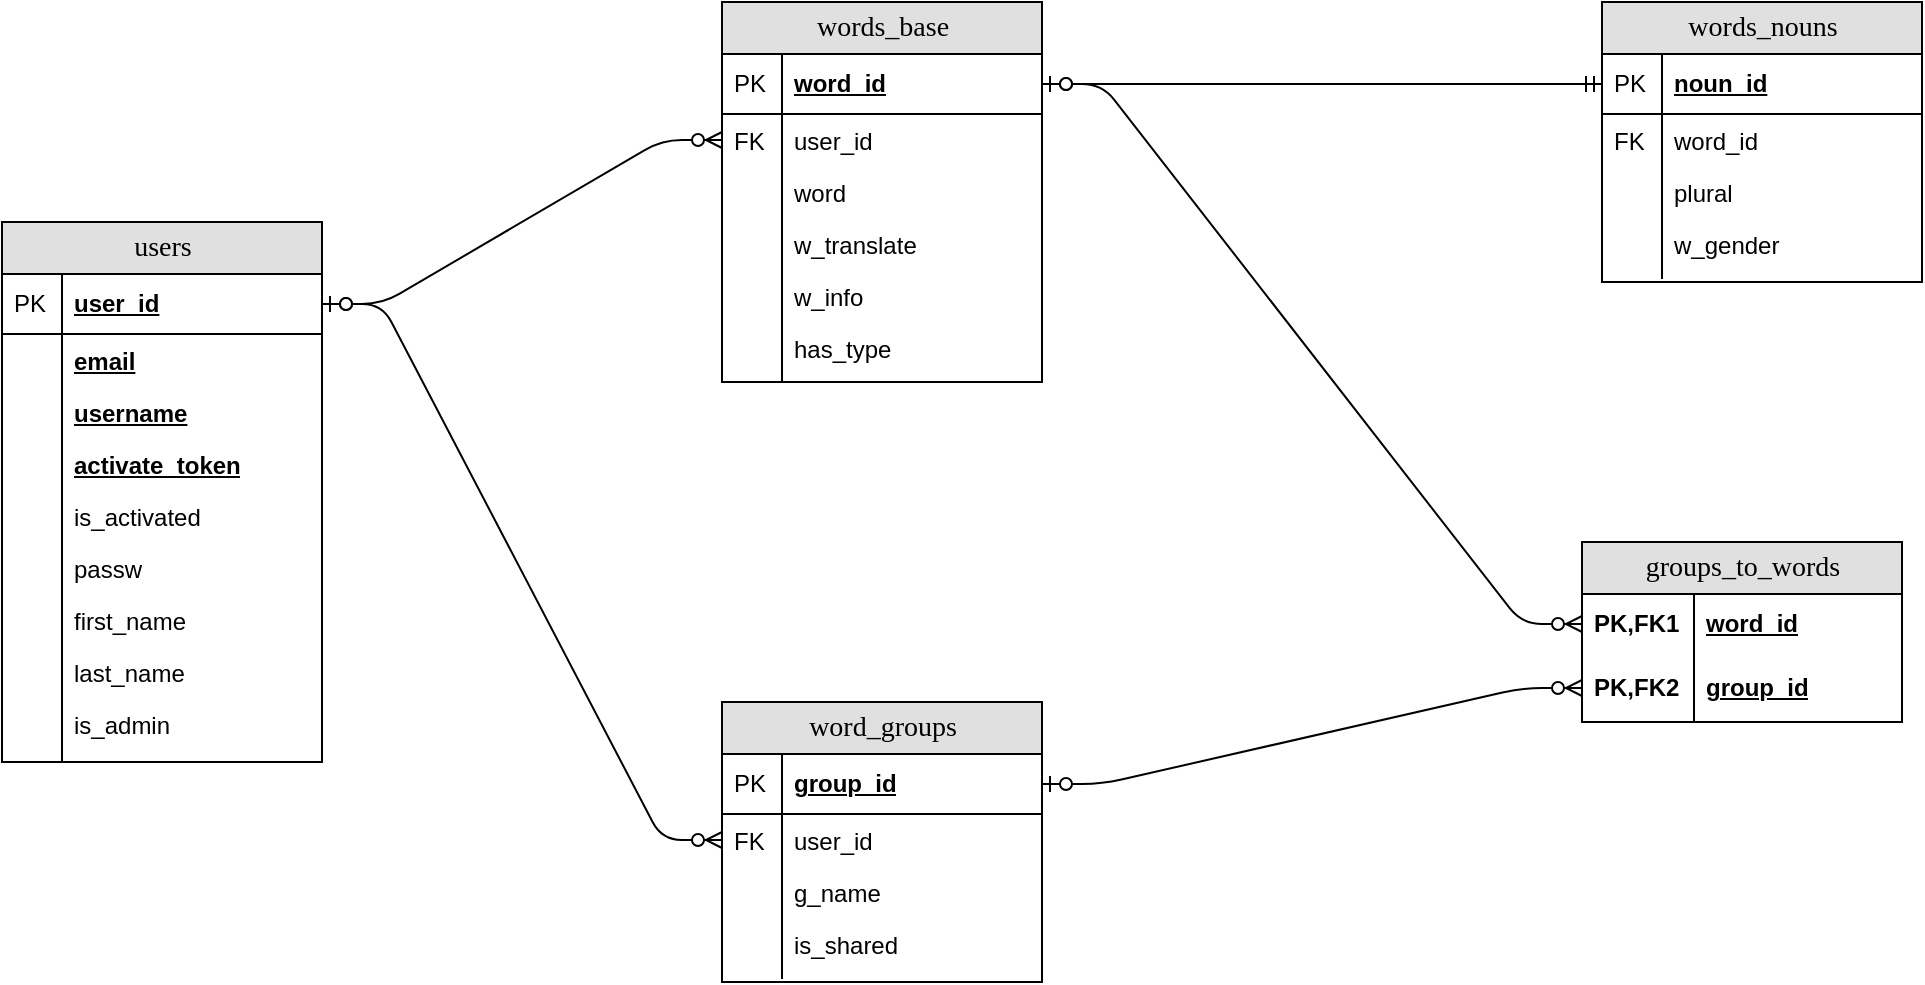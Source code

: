 <mxfile version="16.0.0" type="device"><diagram name="Page-1" id="e56a1550-8fbb-45ad-956c-1786394a9013"><mxGraphModel dx="1548" dy="-125" grid="1" gridSize="10" guides="1" tooltips="1" connect="1" arrows="1" fold="1" page="1" pageScale="1" pageWidth="1100" pageHeight="850" background="#ffffff" math="0" shadow="0"><root><mxCell id="0"/><mxCell id="1" parent="0"/><mxCell id="sUAD6pLc0xejnIMTPWa0-1" value="users" style="swimlane;html=1;fontStyle=0;childLayout=stackLayout;horizontal=1;startSize=26;fillColor=#e0e0e0;horizontalStack=0;resizeParent=1;resizeLast=0;collapsible=1;marginBottom=0;swimlaneFillColor=#ffffff;align=center;rounded=0;shadow=0;comic=0;labelBackgroundColor=none;strokeWidth=1;fontFamily=Verdana;fontSize=14" vertex="1" parent="1"><mxGeometry x="50" y="1180" width="160" height="270" as="geometry"/></mxCell><mxCell id="sUAD6pLc0xejnIMTPWa0-2" value="user_id" style="shape=partialRectangle;top=0;left=0;right=0;bottom=1;html=1;align=left;verticalAlign=middle;fillColor=none;spacingLeft=34;spacingRight=4;whiteSpace=wrap;overflow=hidden;rotatable=0;points=[[0,0.5],[1,0.5]];portConstraint=eastwest;dropTarget=0;fontStyle=5;" vertex="1" parent="sUAD6pLc0xejnIMTPWa0-1"><mxGeometry y="26" width="160" height="30" as="geometry"/></mxCell><mxCell id="sUAD6pLc0xejnIMTPWa0-3" value="PK" style="shape=partialRectangle;top=0;left=0;bottom=0;html=1;fillColor=none;align=left;verticalAlign=middle;spacingLeft=4;spacingRight=4;whiteSpace=wrap;overflow=hidden;rotatable=0;points=[];portConstraint=eastwest;part=1;" vertex="1" connectable="0" parent="sUAD6pLc0xejnIMTPWa0-2"><mxGeometry width="30" height="30" as="geometry"/></mxCell><mxCell id="sUAD6pLc0xejnIMTPWa0-4" value="&lt;b&gt;&lt;u&gt;email&lt;/u&gt;&lt;/b&gt;" style="shape=partialRectangle;top=0;left=0;right=0;bottom=0;html=1;align=left;verticalAlign=top;fillColor=none;spacingLeft=34;spacingRight=4;whiteSpace=wrap;overflow=hidden;rotatable=0;points=[[0,0.5],[1,0.5]];portConstraint=eastwest;dropTarget=0;" vertex="1" parent="sUAD6pLc0xejnIMTPWa0-1"><mxGeometry y="56" width="160" height="26" as="geometry"/></mxCell><mxCell id="sUAD6pLc0xejnIMTPWa0-5" value="" style="shape=partialRectangle;top=0;left=0;bottom=0;html=1;fillColor=none;align=left;verticalAlign=top;spacingLeft=4;spacingRight=4;whiteSpace=wrap;overflow=hidden;rotatable=0;points=[];portConstraint=eastwest;part=1;" vertex="1" connectable="0" parent="sUAD6pLc0xejnIMTPWa0-4"><mxGeometry width="30" height="26" as="geometry"/></mxCell><mxCell id="sUAD6pLc0xejnIMTPWa0-6" value="&lt;b&gt;&lt;u&gt;username&lt;/u&gt;&lt;/b&gt;" style="shape=partialRectangle;top=0;left=0;right=0;bottom=0;html=1;align=left;verticalAlign=top;fillColor=none;spacingLeft=34;spacingRight=4;whiteSpace=wrap;overflow=hidden;rotatable=0;points=[[0,0.5],[1,0.5]];portConstraint=eastwest;dropTarget=0;" vertex="1" parent="sUAD6pLc0xejnIMTPWa0-1"><mxGeometry y="82" width="160" height="26" as="geometry"/></mxCell><mxCell id="sUAD6pLc0xejnIMTPWa0-7" value="" style="shape=partialRectangle;top=0;left=0;bottom=0;html=1;fillColor=none;align=left;verticalAlign=top;spacingLeft=4;spacingRight=4;whiteSpace=wrap;overflow=hidden;rotatable=0;points=[];portConstraint=eastwest;part=1;" vertex="1" connectable="0" parent="sUAD6pLc0xejnIMTPWa0-6"><mxGeometry width="30" height="26" as="geometry"/></mxCell><mxCell id="sUAD6pLc0xejnIMTPWa0-8" value="&lt;b&gt;&lt;u&gt;activate_token&lt;/u&gt;&lt;/b&gt;" style="shape=partialRectangle;top=0;left=0;right=0;bottom=0;html=1;align=left;verticalAlign=top;fillColor=none;spacingLeft=34;spacingRight=4;whiteSpace=wrap;overflow=hidden;rotatable=0;points=[[0,0.5],[1,0.5]];portConstraint=eastwest;dropTarget=0;" vertex="1" parent="sUAD6pLc0xejnIMTPWa0-1"><mxGeometry y="108" width="160" height="26" as="geometry"/></mxCell><mxCell id="sUAD6pLc0xejnIMTPWa0-9" value="" style="shape=partialRectangle;top=0;left=0;bottom=0;html=1;fillColor=none;align=left;verticalAlign=top;spacingLeft=4;spacingRight=4;whiteSpace=wrap;overflow=hidden;rotatable=0;points=[];portConstraint=eastwest;part=1;" vertex="1" connectable="0" parent="sUAD6pLc0xejnIMTPWa0-8"><mxGeometry width="30" height="26" as="geometry"/></mxCell><mxCell id="sUAD6pLc0xejnIMTPWa0-12" value="is_activated" style="shape=partialRectangle;top=0;left=0;right=0;bottom=0;html=1;align=left;verticalAlign=top;fillColor=none;spacingLeft=34;spacingRight=4;whiteSpace=wrap;overflow=hidden;rotatable=0;points=[[0,0.5],[1,0.5]];portConstraint=eastwest;dropTarget=0;" vertex="1" parent="sUAD6pLc0xejnIMTPWa0-1"><mxGeometry y="134" width="160" height="26" as="geometry"/></mxCell><mxCell id="sUAD6pLc0xejnIMTPWa0-13" value="" style="shape=partialRectangle;top=0;left=0;bottom=0;html=1;fillColor=none;align=left;verticalAlign=top;spacingLeft=4;spacingRight=4;whiteSpace=wrap;overflow=hidden;rotatable=0;points=[];portConstraint=eastwest;part=1;" vertex="1" connectable="0" parent="sUAD6pLc0xejnIMTPWa0-12"><mxGeometry width="30" height="26" as="geometry"/></mxCell><mxCell id="sUAD6pLc0xejnIMTPWa0-14" value="passw" style="shape=partialRectangle;top=0;left=0;right=0;bottom=0;html=1;align=left;verticalAlign=top;fillColor=none;spacingLeft=34;spacingRight=4;whiteSpace=wrap;overflow=hidden;rotatable=0;points=[[0,0.5],[1,0.5]];portConstraint=eastwest;dropTarget=0;" vertex="1" parent="sUAD6pLc0xejnIMTPWa0-1"><mxGeometry y="160" width="160" height="26" as="geometry"/></mxCell><mxCell id="sUAD6pLc0xejnIMTPWa0-15" value="" style="shape=partialRectangle;top=0;left=0;bottom=0;html=1;fillColor=none;align=left;verticalAlign=top;spacingLeft=4;spacingRight=4;whiteSpace=wrap;overflow=hidden;rotatable=0;points=[];portConstraint=eastwest;part=1;" vertex="1" connectable="0" parent="sUAD6pLc0xejnIMTPWa0-14"><mxGeometry width="30" height="26" as="geometry"/></mxCell><mxCell id="sUAD6pLc0xejnIMTPWa0-16" value="first_name" style="shape=partialRectangle;top=0;left=0;right=0;bottom=0;html=1;align=left;verticalAlign=top;fillColor=none;spacingLeft=34;spacingRight=4;whiteSpace=wrap;overflow=hidden;rotatable=0;points=[[0,0.5],[1,0.5]];portConstraint=eastwest;dropTarget=0;" vertex="1" parent="sUAD6pLc0xejnIMTPWa0-1"><mxGeometry y="186" width="160" height="26" as="geometry"/></mxCell><mxCell id="sUAD6pLc0xejnIMTPWa0-17" value="" style="shape=partialRectangle;top=0;left=0;bottom=0;html=1;fillColor=none;align=left;verticalAlign=top;spacingLeft=4;spacingRight=4;whiteSpace=wrap;overflow=hidden;rotatable=0;points=[];portConstraint=eastwest;part=1;" vertex="1" connectable="0" parent="sUAD6pLc0xejnIMTPWa0-16"><mxGeometry width="30" height="26" as="geometry"/></mxCell><mxCell id="sUAD6pLc0xejnIMTPWa0-18" value="last_name" style="shape=partialRectangle;top=0;left=0;right=0;bottom=0;html=1;align=left;verticalAlign=top;fillColor=none;spacingLeft=34;spacingRight=4;whiteSpace=wrap;overflow=hidden;rotatable=0;points=[[0,0.5],[1,0.5]];portConstraint=eastwest;dropTarget=0;" vertex="1" parent="sUAD6pLc0xejnIMTPWa0-1"><mxGeometry y="212" width="160" height="26" as="geometry"/></mxCell><mxCell id="sUAD6pLc0xejnIMTPWa0-19" value="" style="shape=partialRectangle;top=0;left=0;bottom=0;html=1;fillColor=none;align=left;verticalAlign=top;spacingLeft=4;spacingRight=4;whiteSpace=wrap;overflow=hidden;rotatable=0;points=[];portConstraint=eastwest;part=1;" vertex="1" connectable="0" parent="sUAD6pLc0xejnIMTPWa0-18"><mxGeometry width="30" height="26" as="geometry"/></mxCell><mxCell id="sUAD6pLc0xejnIMTPWa0-20" value="is_admin" style="shape=partialRectangle;top=0;left=0;right=0;bottom=0;html=1;align=left;verticalAlign=top;fillColor=none;spacingLeft=34;spacingRight=4;whiteSpace=wrap;overflow=hidden;rotatable=0;points=[[0,0.5],[1,0.5]];portConstraint=eastwest;dropTarget=0;" vertex="1" parent="sUAD6pLc0xejnIMTPWa0-1"><mxGeometry y="238" width="160" height="26" as="geometry"/></mxCell><mxCell id="sUAD6pLc0xejnIMTPWa0-21" value="" style="shape=partialRectangle;top=0;left=0;bottom=0;html=1;fillColor=none;align=left;verticalAlign=top;spacingLeft=4;spacingRight=4;whiteSpace=wrap;overflow=hidden;rotatable=0;points=[];portConstraint=eastwest;part=1;" vertex="1" connectable="0" parent="sUAD6pLc0xejnIMTPWa0-20"><mxGeometry width="30" height="26" as="geometry"/></mxCell><mxCell id="sUAD6pLc0xejnIMTPWa0-10" value="" style="shape=partialRectangle;top=0;left=0;right=0;bottom=0;html=1;align=left;verticalAlign=top;fillColor=none;spacingLeft=34;spacingRight=4;whiteSpace=wrap;overflow=hidden;rotatable=0;points=[[0,0.5],[1,0.5]];portConstraint=eastwest;dropTarget=0;" vertex="1" parent="sUAD6pLc0xejnIMTPWa0-1"><mxGeometry y="264" width="160" height="6" as="geometry"/></mxCell><mxCell id="sUAD6pLc0xejnIMTPWa0-11" value="" style="shape=partialRectangle;top=0;left=0;bottom=0;html=1;fillColor=none;align=left;verticalAlign=top;spacingLeft=4;spacingRight=4;whiteSpace=wrap;overflow=hidden;rotatable=0;points=[];portConstraint=eastwest;part=1;" vertex="1" connectable="0" parent="sUAD6pLc0xejnIMTPWa0-10"><mxGeometry width="30" height="6" as="geometry"/></mxCell><mxCell id="sUAD6pLc0xejnIMTPWa0-22" value="words_base" style="swimlane;html=1;fontStyle=0;childLayout=stackLayout;horizontal=1;startSize=26;fillColor=#e0e0e0;horizontalStack=0;resizeParent=1;resizeLast=0;collapsible=1;marginBottom=0;swimlaneFillColor=#ffffff;align=center;rounded=0;shadow=0;comic=0;labelBackgroundColor=none;strokeWidth=1;fontFamily=Verdana;fontSize=14" vertex="1" parent="1"><mxGeometry x="410" y="1070" width="160" height="190" as="geometry"/></mxCell><mxCell id="sUAD6pLc0xejnIMTPWa0-23" value="word_id" style="shape=partialRectangle;top=0;left=0;right=0;bottom=1;html=1;align=left;verticalAlign=middle;fillColor=none;spacingLeft=34;spacingRight=4;whiteSpace=wrap;overflow=hidden;rotatable=0;points=[[0,0.5],[1,0.5]];portConstraint=eastwest;dropTarget=0;fontStyle=5;" vertex="1" parent="sUAD6pLc0xejnIMTPWa0-22"><mxGeometry y="26" width="160" height="30" as="geometry"/></mxCell><mxCell id="sUAD6pLc0xejnIMTPWa0-24" value="PK" style="shape=partialRectangle;top=0;left=0;bottom=0;html=1;fillColor=none;align=left;verticalAlign=middle;spacingLeft=4;spacingRight=4;whiteSpace=wrap;overflow=hidden;rotatable=0;points=[];portConstraint=eastwest;part=1;" vertex="1" connectable="0" parent="sUAD6pLc0xejnIMTPWa0-23"><mxGeometry width="30" height="30" as="geometry"/></mxCell><mxCell id="sUAD6pLc0xejnIMTPWa0-25" value="user_id" style="shape=partialRectangle;top=0;left=0;right=0;bottom=0;html=1;align=left;verticalAlign=top;fillColor=none;spacingLeft=34;spacingRight=4;whiteSpace=wrap;overflow=hidden;rotatable=0;points=[[0,0.5],[1,0.5]];portConstraint=eastwest;dropTarget=0;" vertex="1" parent="sUAD6pLc0xejnIMTPWa0-22"><mxGeometry y="56" width="160" height="26" as="geometry"/></mxCell><mxCell id="sUAD6pLc0xejnIMTPWa0-26" value="FK" style="shape=partialRectangle;top=0;left=0;bottom=0;html=1;fillColor=none;align=left;verticalAlign=top;spacingLeft=4;spacingRight=4;whiteSpace=wrap;overflow=hidden;rotatable=0;points=[];portConstraint=eastwest;part=1;" vertex="1" connectable="0" parent="sUAD6pLc0xejnIMTPWa0-25"><mxGeometry width="30" height="26" as="geometry"/></mxCell><mxCell id="sUAD6pLc0xejnIMTPWa0-27" value="word" style="shape=partialRectangle;top=0;left=0;right=0;bottom=0;html=1;align=left;verticalAlign=top;fillColor=none;spacingLeft=34;spacingRight=4;whiteSpace=wrap;overflow=hidden;rotatable=0;points=[[0,0.5],[1,0.5]];portConstraint=eastwest;dropTarget=0;" vertex="1" parent="sUAD6pLc0xejnIMTPWa0-22"><mxGeometry y="82" width="160" height="26" as="geometry"/></mxCell><mxCell id="sUAD6pLc0xejnIMTPWa0-28" value="" style="shape=partialRectangle;top=0;left=0;bottom=0;html=1;fillColor=none;align=left;verticalAlign=top;spacingLeft=4;spacingRight=4;whiteSpace=wrap;overflow=hidden;rotatable=0;points=[];portConstraint=eastwest;part=1;" vertex="1" connectable="0" parent="sUAD6pLc0xejnIMTPWa0-27"><mxGeometry width="30" height="26" as="geometry"/></mxCell><mxCell id="sUAD6pLc0xejnIMTPWa0-29" value="w_translate" style="shape=partialRectangle;top=0;left=0;right=0;bottom=0;html=1;align=left;verticalAlign=top;fillColor=none;spacingLeft=34;spacingRight=4;whiteSpace=wrap;overflow=hidden;rotatable=0;points=[[0,0.5],[1,0.5]];portConstraint=eastwest;dropTarget=0;" vertex="1" parent="sUAD6pLc0xejnIMTPWa0-22"><mxGeometry y="108" width="160" height="26" as="geometry"/></mxCell><mxCell id="sUAD6pLc0xejnIMTPWa0-30" value="" style="shape=partialRectangle;top=0;left=0;bottom=0;html=1;fillColor=none;align=left;verticalAlign=top;spacingLeft=4;spacingRight=4;whiteSpace=wrap;overflow=hidden;rotatable=0;points=[];portConstraint=eastwest;part=1;" vertex="1" connectable="0" parent="sUAD6pLc0xejnIMTPWa0-29"><mxGeometry width="30" height="26" as="geometry"/></mxCell><mxCell id="sUAD6pLc0xejnIMTPWa0-33" value="w_info" style="shape=partialRectangle;top=0;left=0;right=0;bottom=0;html=1;align=left;verticalAlign=top;fillColor=none;spacingLeft=34;spacingRight=4;whiteSpace=wrap;overflow=hidden;rotatable=0;points=[[0,0.5],[1,0.5]];portConstraint=eastwest;dropTarget=0;" vertex="1" parent="sUAD6pLc0xejnIMTPWa0-22"><mxGeometry y="134" width="160" height="26" as="geometry"/></mxCell><mxCell id="sUAD6pLc0xejnIMTPWa0-34" value="" style="shape=partialRectangle;top=0;left=0;bottom=0;html=1;fillColor=none;align=left;verticalAlign=top;spacingLeft=4;spacingRight=4;whiteSpace=wrap;overflow=hidden;rotatable=0;points=[];portConstraint=eastwest;part=1;" vertex="1" connectable="0" parent="sUAD6pLc0xejnIMTPWa0-33"><mxGeometry width="30" height="26" as="geometry"/></mxCell><mxCell id="sUAD6pLc0xejnIMTPWa0-35" value="has_type" style="shape=partialRectangle;top=0;left=0;right=0;bottom=0;html=1;align=left;verticalAlign=top;fillColor=none;spacingLeft=34;spacingRight=4;whiteSpace=wrap;overflow=hidden;rotatable=0;points=[[0,0.5],[1,0.5]];portConstraint=eastwest;dropTarget=0;" vertex="1" parent="sUAD6pLc0xejnIMTPWa0-22"><mxGeometry y="160" width="160" height="26" as="geometry"/></mxCell><mxCell id="sUAD6pLc0xejnIMTPWa0-36" value="" style="shape=partialRectangle;top=0;left=0;bottom=0;html=1;fillColor=none;align=left;verticalAlign=top;spacingLeft=4;spacingRight=4;whiteSpace=wrap;overflow=hidden;rotatable=0;points=[];portConstraint=eastwest;part=1;" vertex="1" connectable="0" parent="sUAD6pLc0xejnIMTPWa0-35"><mxGeometry width="30" height="26" as="geometry"/></mxCell><mxCell id="sUAD6pLc0xejnIMTPWa0-31" value="" style="shape=partialRectangle;top=0;left=0;right=0;bottom=0;html=1;align=left;verticalAlign=top;fillColor=none;spacingLeft=34;spacingRight=4;whiteSpace=wrap;overflow=hidden;rotatable=0;points=[[0,0.5],[1,0.5]];portConstraint=eastwest;dropTarget=0;" vertex="1" parent="sUAD6pLc0xejnIMTPWa0-22"><mxGeometry y="186" width="160" height="4" as="geometry"/></mxCell><mxCell id="sUAD6pLc0xejnIMTPWa0-32" value="" style="shape=partialRectangle;top=0;left=0;bottom=0;html=1;fillColor=none;align=left;verticalAlign=top;spacingLeft=4;spacingRight=4;whiteSpace=wrap;overflow=hidden;rotatable=0;points=[];portConstraint=eastwest;part=1;" vertex="1" connectable="0" parent="sUAD6pLc0xejnIMTPWa0-31"><mxGeometry width="30" height="4" as="geometry"/></mxCell><mxCell id="sUAD6pLc0xejnIMTPWa0-39" value="words_nouns" style="swimlane;html=1;fontStyle=0;childLayout=stackLayout;horizontal=1;startSize=26;fillColor=#e0e0e0;horizontalStack=0;resizeParent=1;resizeLast=0;collapsible=1;marginBottom=0;swimlaneFillColor=#ffffff;align=center;rounded=0;shadow=0;comic=0;labelBackgroundColor=none;strokeWidth=1;fontFamily=Verdana;fontSize=14" vertex="1" parent="1"><mxGeometry x="850" y="1070" width="160" height="140" as="geometry"/></mxCell><mxCell id="sUAD6pLc0xejnIMTPWa0-40" value="noun_id" style="shape=partialRectangle;top=0;left=0;right=0;bottom=1;html=1;align=left;verticalAlign=middle;fillColor=none;spacingLeft=34;spacingRight=4;whiteSpace=wrap;overflow=hidden;rotatable=0;points=[[0,0.5],[1,0.5]];portConstraint=eastwest;dropTarget=0;fontStyle=5;" vertex="1" parent="sUAD6pLc0xejnIMTPWa0-39"><mxGeometry y="26" width="160" height="30" as="geometry"/></mxCell><mxCell id="sUAD6pLc0xejnIMTPWa0-41" value="PK" style="shape=partialRectangle;top=0;left=0;bottom=0;html=1;fillColor=none;align=left;verticalAlign=middle;spacingLeft=4;spacingRight=4;whiteSpace=wrap;overflow=hidden;rotatable=0;points=[];portConstraint=eastwest;part=1;" vertex="1" connectable="0" parent="sUAD6pLc0xejnIMTPWa0-40"><mxGeometry width="30" height="30" as="geometry"/></mxCell><mxCell id="sUAD6pLc0xejnIMTPWa0-42" value="word_id" style="shape=partialRectangle;top=0;left=0;right=0;bottom=0;html=1;align=left;verticalAlign=top;fillColor=none;spacingLeft=34;spacingRight=4;whiteSpace=wrap;overflow=hidden;rotatable=0;points=[[0,0.5],[1,0.5]];portConstraint=eastwest;dropTarget=0;" vertex="1" parent="sUAD6pLc0xejnIMTPWa0-39"><mxGeometry y="56" width="160" height="26" as="geometry"/></mxCell><mxCell id="sUAD6pLc0xejnIMTPWa0-43" value="FK" style="shape=partialRectangle;top=0;left=0;bottom=0;html=1;fillColor=none;align=left;verticalAlign=top;spacingLeft=4;spacingRight=4;whiteSpace=wrap;overflow=hidden;rotatable=0;points=[];portConstraint=eastwest;part=1;" vertex="1" connectable="0" parent="sUAD6pLc0xejnIMTPWa0-42"><mxGeometry width="30" height="26" as="geometry"/></mxCell><mxCell id="sUAD6pLc0xejnIMTPWa0-44" value="plural" style="shape=partialRectangle;top=0;left=0;right=0;bottom=0;html=1;align=left;verticalAlign=top;fillColor=none;spacingLeft=34;spacingRight=4;whiteSpace=wrap;overflow=hidden;rotatable=0;points=[[0,0.5],[1,0.5]];portConstraint=eastwest;dropTarget=0;" vertex="1" parent="sUAD6pLc0xejnIMTPWa0-39"><mxGeometry y="82" width="160" height="26" as="geometry"/></mxCell><mxCell id="sUAD6pLc0xejnIMTPWa0-45" value="" style="shape=partialRectangle;top=0;left=0;bottom=0;html=1;fillColor=none;align=left;verticalAlign=top;spacingLeft=4;spacingRight=4;whiteSpace=wrap;overflow=hidden;rotatable=0;points=[];portConstraint=eastwest;part=1;" vertex="1" connectable="0" parent="sUAD6pLc0xejnIMTPWa0-44"><mxGeometry width="30" height="26" as="geometry"/></mxCell><mxCell id="sUAD6pLc0xejnIMTPWa0-46" value="w_gender" style="shape=partialRectangle;top=0;left=0;right=0;bottom=0;html=1;align=left;verticalAlign=top;fillColor=none;spacingLeft=34;spacingRight=4;whiteSpace=wrap;overflow=hidden;rotatable=0;points=[[0,0.5],[1,0.5]];portConstraint=eastwest;dropTarget=0;" vertex="1" parent="sUAD6pLc0xejnIMTPWa0-39"><mxGeometry y="108" width="160" height="26" as="geometry"/></mxCell><mxCell id="sUAD6pLc0xejnIMTPWa0-47" value="" style="shape=partialRectangle;top=0;left=0;bottom=0;html=1;fillColor=none;align=left;verticalAlign=top;spacingLeft=4;spacingRight=4;whiteSpace=wrap;overflow=hidden;rotatable=0;points=[];portConstraint=eastwest;part=1;" vertex="1" connectable="0" parent="sUAD6pLc0xejnIMTPWa0-46"><mxGeometry width="30" height="26" as="geometry"/></mxCell><mxCell id="sUAD6pLc0xejnIMTPWa0-52" value="" style="shape=partialRectangle;top=0;left=0;right=0;bottom=0;html=1;align=left;verticalAlign=top;fillColor=none;spacingLeft=34;spacingRight=4;whiteSpace=wrap;overflow=hidden;rotatable=0;points=[[0,0.5],[1,0.5]];portConstraint=eastwest;dropTarget=0;" vertex="1" parent="sUAD6pLc0xejnIMTPWa0-39"><mxGeometry y="134" width="160" height="4" as="geometry"/></mxCell><mxCell id="sUAD6pLc0xejnIMTPWa0-53" value="" style="shape=partialRectangle;top=0;left=0;bottom=0;html=1;fillColor=none;align=left;verticalAlign=top;spacingLeft=4;spacingRight=4;whiteSpace=wrap;overflow=hidden;rotatable=0;points=[];portConstraint=eastwest;part=1;" vertex="1" connectable="0" parent="sUAD6pLc0xejnIMTPWa0-52"><mxGeometry width="30" height="4" as="geometry"/></mxCell><mxCell id="sUAD6pLc0xejnIMTPWa0-70" value="word_groups" style="swimlane;html=1;fontStyle=0;childLayout=stackLayout;horizontal=1;startSize=26;fillColor=#e0e0e0;horizontalStack=0;resizeParent=1;resizeLast=0;collapsible=1;marginBottom=0;swimlaneFillColor=#ffffff;align=center;rounded=0;shadow=0;comic=0;labelBackgroundColor=none;strokeWidth=1;fontFamily=Verdana;fontSize=14" vertex="1" parent="1"><mxGeometry x="410" y="1420" width="160" height="140" as="geometry"/></mxCell><mxCell id="sUAD6pLc0xejnIMTPWa0-71" value="group_id" style="shape=partialRectangle;top=0;left=0;right=0;bottom=1;html=1;align=left;verticalAlign=middle;fillColor=none;spacingLeft=34;spacingRight=4;whiteSpace=wrap;overflow=hidden;rotatable=0;points=[[0,0.5],[1,0.5]];portConstraint=eastwest;dropTarget=0;fontStyle=5;" vertex="1" parent="sUAD6pLc0xejnIMTPWa0-70"><mxGeometry y="26" width="160" height="30" as="geometry"/></mxCell><mxCell id="sUAD6pLc0xejnIMTPWa0-72" value="PK" style="shape=partialRectangle;top=0;left=0;bottom=0;html=1;fillColor=none;align=left;verticalAlign=middle;spacingLeft=4;spacingRight=4;whiteSpace=wrap;overflow=hidden;rotatable=0;points=[];portConstraint=eastwest;part=1;" vertex="1" connectable="0" parent="sUAD6pLc0xejnIMTPWa0-71"><mxGeometry width="30" height="30" as="geometry"/></mxCell><mxCell id="sUAD6pLc0xejnIMTPWa0-73" value="user_id" style="shape=partialRectangle;top=0;left=0;right=0;bottom=0;html=1;align=left;verticalAlign=top;fillColor=none;spacingLeft=34;spacingRight=4;whiteSpace=wrap;overflow=hidden;rotatable=0;points=[[0,0.5],[1,0.5]];portConstraint=eastwest;dropTarget=0;" vertex="1" parent="sUAD6pLc0xejnIMTPWa0-70"><mxGeometry y="56" width="160" height="26" as="geometry"/></mxCell><mxCell id="sUAD6pLc0xejnIMTPWa0-74" value="FK" style="shape=partialRectangle;top=0;left=0;bottom=0;html=1;fillColor=none;align=left;verticalAlign=top;spacingLeft=4;spacingRight=4;whiteSpace=wrap;overflow=hidden;rotatable=0;points=[];portConstraint=eastwest;part=1;" vertex="1" connectable="0" parent="sUAD6pLc0xejnIMTPWa0-73"><mxGeometry width="30" height="26" as="geometry"/></mxCell><mxCell id="sUAD6pLc0xejnIMTPWa0-75" value="g_name" style="shape=partialRectangle;top=0;left=0;right=0;bottom=0;html=1;align=left;verticalAlign=top;fillColor=none;spacingLeft=34;spacingRight=4;whiteSpace=wrap;overflow=hidden;rotatable=0;points=[[0,0.5],[1,0.5]];portConstraint=eastwest;dropTarget=0;" vertex="1" parent="sUAD6pLc0xejnIMTPWa0-70"><mxGeometry y="82" width="160" height="26" as="geometry"/></mxCell><mxCell id="sUAD6pLc0xejnIMTPWa0-76" value="" style="shape=partialRectangle;top=0;left=0;bottom=0;html=1;fillColor=none;align=left;verticalAlign=top;spacingLeft=4;spacingRight=4;whiteSpace=wrap;overflow=hidden;rotatable=0;points=[];portConstraint=eastwest;part=1;" vertex="1" connectable="0" parent="sUAD6pLc0xejnIMTPWa0-75"><mxGeometry width="30" height="26" as="geometry"/></mxCell><mxCell id="sUAD6pLc0xejnIMTPWa0-77" value="is_shared" style="shape=partialRectangle;top=0;left=0;right=0;bottom=0;html=1;align=left;verticalAlign=top;fillColor=none;spacingLeft=34;spacingRight=4;whiteSpace=wrap;overflow=hidden;rotatable=0;points=[[0,0.5],[1,0.5]];portConstraint=eastwest;dropTarget=0;" vertex="1" parent="sUAD6pLc0xejnIMTPWa0-70"><mxGeometry y="108" width="160" height="26" as="geometry"/></mxCell><mxCell id="sUAD6pLc0xejnIMTPWa0-78" value="" style="shape=partialRectangle;top=0;left=0;bottom=0;html=1;fillColor=none;align=left;verticalAlign=top;spacingLeft=4;spacingRight=4;whiteSpace=wrap;overflow=hidden;rotatable=0;points=[];portConstraint=eastwest;part=1;" vertex="1" connectable="0" parent="sUAD6pLc0xejnIMTPWa0-77"><mxGeometry width="30" height="26" as="geometry"/></mxCell><mxCell id="sUAD6pLc0xejnIMTPWa0-79" value="" style="shape=partialRectangle;top=0;left=0;right=0;bottom=0;html=1;align=left;verticalAlign=top;fillColor=none;spacingLeft=34;spacingRight=4;whiteSpace=wrap;overflow=hidden;rotatable=0;points=[[0,0.5],[1,0.5]];portConstraint=eastwest;dropTarget=0;" vertex="1" parent="sUAD6pLc0xejnIMTPWa0-70"><mxGeometry y="134" width="160" height="4" as="geometry"/></mxCell><mxCell id="sUAD6pLc0xejnIMTPWa0-80" value="" style="shape=partialRectangle;top=0;left=0;bottom=0;html=1;fillColor=none;align=left;verticalAlign=top;spacingLeft=4;spacingRight=4;whiteSpace=wrap;overflow=hidden;rotatable=0;points=[];portConstraint=eastwest;part=1;" vertex="1" connectable="0" parent="sUAD6pLc0xejnIMTPWa0-79"><mxGeometry width="30" height="4" as="geometry"/></mxCell><mxCell id="sUAD6pLc0xejnIMTPWa0-92" value="groups_to_words" style="swimlane;html=1;fontStyle=0;childLayout=stackLayout;horizontal=1;startSize=26;fillColor=#e0e0e0;horizontalStack=0;resizeParent=1;resizeLast=0;collapsible=1;marginBottom=0;swimlaneFillColor=#ffffff;align=center;rounded=0;shadow=0;comic=0;labelBackgroundColor=none;strokeWidth=1;fontFamily=Verdana;fontSize=14" vertex="1" parent="1"><mxGeometry x="840" y="1340" width="160" height="90" as="geometry"/></mxCell><mxCell id="sUAD6pLc0xejnIMTPWa0-93" value="word_id" style="shape=partialRectangle;top=0;left=0;right=0;bottom=0;html=1;align=left;verticalAlign=middle;fillColor=none;spacingLeft=60;spacingRight=4;whiteSpace=wrap;overflow=hidden;rotatable=0;points=[[0,0.5],[1,0.5]];portConstraint=eastwest;dropTarget=0;fontStyle=5;" vertex="1" parent="sUAD6pLc0xejnIMTPWa0-92"><mxGeometry y="26" width="160" height="30" as="geometry"/></mxCell><mxCell id="sUAD6pLc0xejnIMTPWa0-94" value="PK,FK1" style="shape=partialRectangle;fontStyle=1;top=0;left=0;bottom=0;html=1;fillColor=none;align=left;verticalAlign=middle;spacingLeft=4;spacingRight=4;whiteSpace=wrap;overflow=hidden;rotatable=0;points=[];portConstraint=eastwest;part=1;" vertex="1" connectable="0" parent="sUAD6pLc0xejnIMTPWa0-93"><mxGeometry width="56" height="30" as="geometry"/></mxCell><mxCell id="sUAD6pLc0xejnIMTPWa0-95" value="group_id" style="shape=partialRectangle;top=0;left=0;right=0;bottom=1;html=1;align=left;verticalAlign=middle;fillColor=none;spacingLeft=60;spacingRight=4;whiteSpace=wrap;overflow=hidden;rotatable=0;points=[[0,0.5],[1,0.5]];portConstraint=eastwest;dropTarget=0;fontStyle=5;" vertex="1" parent="sUAD6pLc0xejnIMTPWa0-92"><mxGeometry y="56" width="160" height="34" as="geometry"/></mxCell><mxCell id="sUAD6pLc0xejnIMTPWa0-96" value="PK,FK2" style="shape=partialRectangle;fontStyle=1;top=0;left=0;bottom=0;html=1;fillColor=none;align=left;verticalAlign=middle;spacingLeft=4;spacingRight=4;whiteSpace=wrap;overflow=hidden;rotatable=0;points=[];portConstraint=eastwest;part=1;" vertex="1" connectable="0" parent="sUAD6pLc0xejnIMTPWa0-95"><mxGeometry width="56" height="34" as="geometry"/></mxCell><mxCell id="sUAD6pLc0xejnIMTPWa0-100" value="" style="edgeStyle=entityRelationEdgeStyle;html=1;endArrow=ERzeroToMany;startArrow=ERzeroToOne;labelBackgroundColor=none;fontFamily=Verdana;fontSize=14;entryX=0;entryY=0.5;exitX=1;exitY=0.5;entryDx=0;entryDy=0;exitDx=0;exitDy=0;" edge="1" parent="1" source="sUAD6pLc0xejnIMTPWa0-71" target="sUAD6pLc0xejnIMTPWa0-95"><mxGeometry width="100" height="100" relative="1" as="geometry"><mxPoint x="580" y="1121.0" as="sourcePoint"/><mxPoint x="860" y="1149.0" as="targetPoint"/></mxGeometry></mxCell><mxCell id="sUAD6pLc0xejnIMTPWa0-103" value="" style="edgeStyle=entityRelationEdgeStyle;html=1;endArrow=ERzeroToMany;startArrow=ERzeroToOne;labelBackgroundColor=none;fontFamily=Verdana;fontSize=14;entryX=0;entryY=0.5;exitX=1;exitY=0.5;entryDx=0;entryDy=0;exitDx=0;exitDy=0;" edge="1" parent="1" source="sUAD6pLc0xejnIMTPWa0-23" target="sUAD6pLc0xejnIMTPWa0-93"><mxGeometry width="100" height="100" relative="1" as="geometry"><mxPoint x="580" y="1471.0" as="sourcePoint"/><mxPoint x="860" y="1423" as="targetPoint"/></mxGeometry></mxCell><mxCell id="sUAD6pLc0xejnIMTPWa0-106" value="" style="edgeStyle=entityRelationEdgeStyle;html=1;endArrow=ERzeroToOne;startArrow=ERmandOne;labelBackgroundColor=none;fontFamily=Verdana;fontSize=14;exitX=0;exitY=0.5;entryX=1;entryY=0.5;entryDx=0;entryDy=0;exitDx=0;exitDy=0;" edge="1" parent="1" source="sUAD6pLc0xejnIMTPWa0-40" target="sUAD6pLc0xejnIMTPWa0-23"><mxGeometry width="100" height="100" relative="1" as="geometry"><mxPoint x="470" y="851.0" as="sourcePoint"/><mxPoint x="600" y="734" as="targetPoint"/></mxGeometry></mxCell><mxCell id="sUAD6pLc0xejnIMTPWa0-107" value="" style="edgeStyle=entityRelationEdgeStyle;html=1;endArrow=ERzeroToMany;startArrow=ERzeroToOne;labelBackgroundColor=none;fontFamily=Verdana;fontSize=14;entryX=0;entryY=0.5;exitX=1;exitY=0.5;entryDx=0;entryDy=0;exitDx=0;exitDy=0;" edge="1" parent="1" source="sUAD6pLc0xejnIMTPWa0-2" target="sUAD6pLc0xejnIMTPWa0-73"><mxGeometry width="100" height="100" relative="1" as="geometry"><mxPoint x="580" y="1471.0" as="sourcePoint"/><mxPoint x="850" y="1423" as="targetPoint"/></mxGeometry></mxCell><mxCell id="sUAD6pLc0xejnIMTPWa0-108" value="" style="edgeStyle=entityRelationEdgeStyle;html=1;endArrow=ERzeroToMany;startArrow=ERzeroToOne;labelBackgroundColor=none;fontFamily=Verdana;fontSize=14;entryX=0;entryY=0.5;exitX=1;exitY=0.5;entryDx=0;entryDy=0;exitDx=0;exitDy=0;" edge="1" parent="1" source="sUAD6pLc0xejnIMTPWa0-2" target="sUAD6pLc0xejnIMTPWa0-25"><mxGeometry width="100" height="100" relative="1" as="geometry"><mxPoint x="590" y="1481.0" as="sourcePoint"/><mxPoint x="860" y="1433" as="targetPoint"/></mxGeometry></mxCell></root></mxGraphModel></diagram></mxfile>